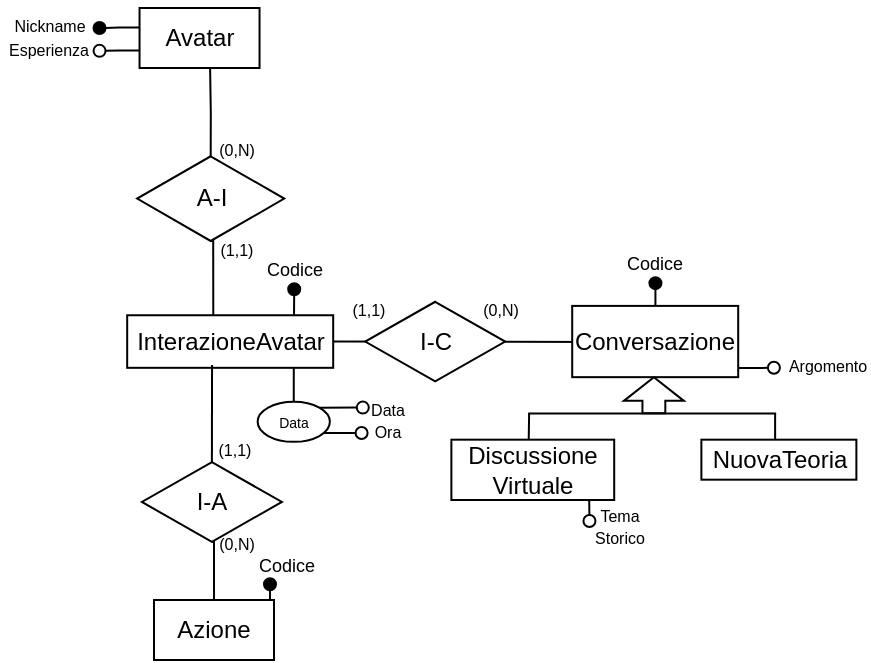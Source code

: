 <mxfile version="24.2.5" type="device">
  <diagram name="Pagina-1" id="Pmhb-Fc5OliE28mncN0t">
    <mxGraphModel dx="1445" dy="365" grid="1" gridSize="10" guides="1" tooltips="1" connect="1" arrows="1" fold="1" page="1" pageScale="1" pageWidth="827" pageHeight="1169" math="0" shadow="0">
      <root>
        <mxCell id="0" />
        <mxCell id="1" parent="0" />
        <mxCell id="BWZB3NNpC9M_mQLOT0TE-2" value="&lt;font style=&quot;font-size: 8px;&quot;&gt;Esperienza&lt;/font&gt;" style="text;html=1;align=center;verticalAlign=middle;whiteSpace=wrap;rounded=1;strokeColor=none;" vertex="1" parent="1">
          <mxGeometry x="-587.73" y="842.06" width="49" height="23" as="geometry" />
        </mxCell>
        <mxCell id="BWZB3NNpC9M_mQLOT0TE-3" style="edgeStyle=orthogonalEdgeStyle;rounded=0;orthogonalLoop=1;jettySize=auto;html=1;exitX=0;exitY=0.25;exitDx=0;exitDy=0;endArrow=oval;endFill=1;" edge="1" parent="1">
          <mxGeometry relative="1" as="geometry">
            <mxPoint x="-538.23" y="844" as="targetPoint" />
            <mxPoint x="-518.23" y="843.77" as="sourcePoint" />
            <Array as="points">
              <mxPoint x="-528.23" y="844" />
            </Array>
          </mxGeometry>
        </mxCell>
        <mxCell id="BWZB3NNpC9M_mQLOT0TE-4" value="&lt;font style=&quot;font-size: 8px;&quot;&gt;Nickname&lt;/font&gt;" style="text;html=1;align=center;verticalAlign=middle;whiteSpace=wrap;rounded=1;strokeColor=none;" vertex="1" parent="1">
          <mxGeometry x="-578.23" y="830" width="30" height="23.5" as="geometry" />
        </mxCell>
        <mxCell id="BWZB3NNpC9M_mQLOT0TE-5" value="&lt;font style=&quot;font-size: 8px;&quot;&gt;Argomento&lt;/font&gt;" style="text;html=1;align=center;verticalAlign=middle;whiteSpace=wrap;rounded=1;strokeColor=none;" vertex="1" parent="1">
          <mxGeometry x="-193.9" y="1002" width="40" height="19" as="geometry" />
        </mxCell>
        <mxCell id="BWZB3NNpC9M_mQLOT0TE-6" style="edgeStyle=orthogonalEdgeStyle;rounded=0;orthogonalLoop=1;jettySize=auto;html=1;exitX=0.5;exitY=1;exitDx=0;exitDy=0;" edge="1" parent="1">
          <mxGeometry relative="1" as="geometry">
            <mxPoint x="-560.0" y="976.9" as="sourcePoint" />
            <mxPoint x="-560.0" y="976.9" as="targetPoint" />
          </mxGeometry>
        </mxCell>
        <mxCell id="BWZB3NNpC9M_mQLOT0TE-7" style="edgeStyle=orthogonalEdgeStyle;rounded=0;orthogonalLoop=1;jettySize=auto;html=1;exitX=0.5;exitY=1;exitDx=0;exitDy=0;" edge="1" parent="1">
          <mxGeometry relative="1" as="geometry">
            <mxPoint x="-354.4" y="970.09" as="sourcePoint" />
            <mxPoint x="-354.4" y="970.09" as="targetPoint" />
          </mxGeometry>
        </mxCell>
        <mxCell id="BWZB3NNpC9M_mQLOT0TE-8" style="edgeStyle=orthogonalEdgeStyle;rounded=0;orthogonalLoop=1;jettySize=auto;html=1;exitX=0.5;exitY=1;exitDx=0;exitDy=0;" edge="1" parent="1">
          <mxGeometry relative="1" as="geometry">
            <mxPoint x="-336.4" y="969.18" as="sourcePoint" />
            <mxPoint x="-336.4" y="969.18" as="targetPoint" />
          </mxGeometry>
        </mxCell>
        <mxCell id="BWZB3NNpC9M_mQLOT0TE-9" value="&lt;font style=&quot;font-size: 8px;&quot;&gt;(0,N)&lt;/font&gt;" style="text;html=1;align=center;verticalAlign=middle;whiteSpace=wrap;rounded=1;strokeColor=none;glass=0;" vertex="1" parent="1">
          <mxGeometry x="-349.13" y="980.88" width="22.5" height="6.75" as="geometry" />
        </mxCell>
        <mxCell id="BWZB3NNpC9M_mQLOT0TE-10" value="A-I" style="shape=rhombus;perimeter=rhombusPerimeter;whiteSpace=wrap;html=1;align=center;" vertex="1" parent="1">
          <mxGeometry x="-519.43" y="908.13" width="73.56" height="42.36" as="geometry" />
        </mxCell>
        <mxCell id="BWZB3NNpC9M_mQLOT0TE-11" value="" style="endArrow=none;html=1;rounded=0;entryX=1;entryY=0.5;entryDx=0;entryDy=0;" edge="1" parent="1" target="BWZB3NNpC9M_mQLOT0TE-40">
          <mxGeometry width="50" height="50" relative="1" as="geometry">
            <mxPoint x="-290.9" y="1001" as="sourcePoint" />
            <mxPoint x="-544.02" y="999.93" as="targetPoint" />
          </mxGeometry>
        </mxCell>
        <mxCell id="BWZB3NNpC9M_mQLOT0TE-12" value="I-C" style="shape=rhombus;perimeter=rhombusPerimeter;whiteSpace=wrap;html=1;align=center;" vertex="1" parent="1">
          <mxGeometry x="-405.4" y="980.88" width="70" height="39.81" as="geometry" />
        </mxCell>
        <mxCell id="BWZB3NNpC9M_mQLOT0TE-13" value="&lt;span style=&quot;font-size: 8px;&quot;&gt;(1,1)&lt;/span&gt;" style="text;html=1;align=center;verticalAlign=middle;whiteSpace=wrap;rounded=1;strokeColor=none;glass=0;" vertex="1" parent="1">
          <mxGeometry x="-480.73" y="950.49" width="22.5" height="6.75" as="geometry" />
        </mxCell>
        <mxCell id="BWZB3NNpC9M_mQLOT0TE-14" value="&lt;span style=&quot;font-size: 8px;&quot;&gt;(1,1)&lt;/span&gt;" style="text;html=1;align=center;verticalAlign=middle;whiteSpace=wrap;rounded=1;strokeColor=none;glass=0;" vertex="1" parent="1">
          <mxGeometry x="-414.86" y="980.91" width="22.5" height="6.75" as="geometry" />
        </mxCell>
        <mxCell id="BWZB3NNpC9M_mQLOT0TE-15" style="edgeStyle=orthogonalEdgeStyle;rounded=0;orthogonalLoop=1;jettySize=auto;html=1;exitX=0.5;exitY=0;exitDx=0;exitDy=0;entryX=0.842;entryY=1.009;entryDx=0;entryDy=0;entryPerimeter=0;endArrow=oval;endFill=1;" edge="1" parent="1" source="BWZB3NNpC9M_mQLOT0TE-39">
          <mxGeometry relative="1" as="geometry">
            <mxPoint x="-443.9" y="987.62" as="sourcePoint" />
            <mxPoint x="-440.9" y="974.62" as="targetPoint" />
          </mxGeometry>
        </mxCell>
        <mxCell id="BWZB3NNpC9M_mQLOT0TE-16" value="&lt;font style=&quot;font-size: 8px;&quot;&gt;(0,N)&lt;/font&gt;" style="text;html=1;align=center;verticalAlign=middle;whiteSpace=wrap;rounded=1;strokeColor=none;glass=0;" vertex="1" parent="1">
          <mxGeometry x="-480.73" y="899.34" width="22.5" height="8.79" as="geometry" />
        </mxCell>
        <mxCell id="BWZB3NNpC9M_mQLOT0TE-70" style="edgeStyle=orthogonalEdgeStyle;rounded=0;orthogonalLoop=1;jettySize=auto;html=1;exitX=0.5;exitY=1;exitDx=0;exitDy=0;entryX=0.5;entryY=0;entryDx=0;entryDy=0;endArrow=none;endFill=0;" edge="1" parent="1" source="BWZB3NNpC9M_mQLOT0TE-21" target="BWZB3NNpC9M_mQLOT0TE-51">
          <mxGeometry relative="1" as="geometry" />
        </mxCell>
        <mxCell id="BWZB3NNpC9M_mQLOT0TE-21" value="I-A" style="shape=rhombus;perimeter=rhombusPerimeter;whiteSpace=wrap;html=1;align=center;" vertex="1" parent="1">
          <mxGeometry x="-517.05" y="1061.09" width="70" height="39.81" as="geometry" />
        </mxCell>
        <mxCell id="BWZB3NNpC9M_mQLOT0TE-22" value="&lt;span style=&quot;font-size: 8px;&quot;&gt;(1,1)&lt;/span&gt;" style="text;html=1;align=center;verticalAlign=middle;whiteSpace=wrap;rounded=1;strokeColor=none;glass=0;" vertex="1" parent="1">
          <mxGeometry x="-482.26" y="1050.93" width="22.5" height="6.75" as="geometry" />
        </mxCell>
        <mxCell id="BWZB3NNpC9M_mQLOT0TE-23" value="&lt;font style=&quot;font-size: 8px;&quot;&gt;(0,N)&lt;/font&gt;" style="text;html=1;align=center;verticalAlign=middle;whiteSpace=wrap;rounded=1;strokeColor=none;glass=0;" vertex="1" parent="1">
          <mxGeometry x="-480.73" y="1096.53" width="22.5" height="8.79" as="geometry" />
        </mxCell>
        <mxCell id="BWZB3NNpC9M_mQLOT0TE-26" style="edgeStyle=orthogonalEdgeStyle;rounded=0;orthogonalLoop=1;jettySize=auto;html=1;exitX=0;exitY=0.25;exitDx=0;exitDy=0;endArrow=oval;endFill=0;" edge="1" parent="1">
          <mxGeometry relative="1" as="geometry">
            <mxPoint x="-538.23" y="855.42" as="targetPoint" />
            <mxPoint x="-518.23" y="855.19" as="sourcePoint" />
            <Array as="points">
              <mxPoint x="-528.23" y="855.42" />
            </Array>
          </mxGeometry>
        </mxCell>
        <mxCell id="BWZB3NNpC9M_mQLOT0TE-31" value="Avatar" style="whiteSpace=wrap;html=1;align=center;" vertex="1" parent="1">
          <mxGeometry x="-518.23" y="834" width="60" height="30" as="geometry" />
        </mxCell>
        <mxCell id="BWZB3NNpC9M_mQLOT0TE-34" value="&lt;font style=&quot;font-size: 9px;&quot;&gt;Codice&lt;/font&gt;" style="text;html=1;align=center;verticalAlign=middle;whiteSpace=wrap;rounded=0;" vertex="1" parent="1">
          <mxGeometry x="-462.23" y="953.95" width="42.67" height="20.03" as="geometry" />
        </mxCell>
        <mxCell id="BWZB3NNpC9M_mQLOT0TE-35" value="&lt;font style=&quot;font-size: 8px;&quot;&gt;Ora&lt;/font&gt;" style="text;html=1;align=center;verticalAlign=middle;whiteSpace=wrap;rounded=1;strokeColor=none;glass=0;" vertex="1" parent="1">
          <mxGeometry x="-409.18" y="1039.43" width="30" height="11.5" as="geometry" />
        </mxCell>
        <mxCell id="BWZB3NNpC9M_mQLOT0TE-36" style="edgeStyle=orthogonalEdgeStyle;rounded=0;orthogonalLoop=1;jettySize=auto;html=1;exitX=1;exitY=1;exitDx=0;exitDy=0;endArrow=oval;endFill=0;" edge="1" parent="1">
          <mxGeometry relative="1" as="geometry">
            <mxPoint x="-428.354" y="1046.503" as="sourcePoint" />
            <mxPoint x="-407.18" y="1046.36" as="targetPoint" />
          </mxGeometry>
        </mxCell>
        <mxCell id="BWZB3NNpC9M_mQLOT0TE-37" value="&lt;font style=&quot;font-size: 8px;&quot;&gt;Data&lt;/font&gt;" style="text;html=1;align=center;verticalAlign=middle;whiteSpace=wrap;rounded=1;strokeColor=none;glass=0;" vertex="1" parent="1">
          <mxGeometry x="-409.18" y="1030.56" width="30" height="6.5" as="geometry" />
        </mxCell>
        <mxCell id="BWZB3NNpC9M_mQLOT0TE-38" style="edgeStyle=orthogonalEdgeStyle;rounded=0;orthogonalLoop=1;jettySize=auto;html=1;exitX=1;exitY=0;exitDx=0;exitDy=0;entryX=0.086;entryY=0.404;entryDx=0;entryDy=0;entryPerimeter=0;endArrow=oval;endFill=0;" edge="1" parent="1" source="BWZB3NNpC9M_mQLOT0TE-39" target="BWZB3NNpC9M_mQLOT0TE-37">
          <mxGeometry relative="1" as="geometry" />
        </mxCell>
        <mxCell id="BWZB3NNpC9M_mQLOT0TE-39" value="&lt;p style=&quot;line-height: 110%;&quot;&gt;&lt;font style=&quot;font-size: 7px;&quot;&gt;Data&lt;/font&gt;&lt;/p&gt;" style="ellipse;whiteSpace=wrap;html=1;" vertex="1" parent="1">
          <mxGeometry x="-459.18" y="1030.93" width="36.12" height="20" as="geometry" />
        </mxCell>
        <mxCell id="BWZB3NNpC9M_mQLOT0TE-40" value="InterazioneAvatar" style="whiteSpace=wrap;html=1;align=center;" vertex="1" parent="1">
          <mxGeometry x="-524.41" y="987.63" width="103" height="26.28" as="geometry" />
        </mxCell>
        <mxCell id="BWZB3NNpC9M_mQLOT0TE-41" value="&lt;font style=&quot;font-size: 9px;&quot;&gt;Codice&lt;/font&gt;" style="text;html=1;align=center;verticalAlign=middle;whiteSpace=wrap;rounded=0;" vertex="1" parent="1">
          <mxGeometry x="-282.4" y="951.67" width="42.67" height="17.9" as="geometry" />
        </mxCell>
        <mxCell id="BWZB3NNpC9M_mQLOT0TE-42" style="edgeStyle=orthogonalEdgeStyle;rounded=0;orthogonalLoop=1;jettySize=auto;html=1;exitX=0.75;exitY=0;exitDx=0;exitDy=0;endArrow=oval;endFill=1;" edge="1" parent="1">
          <mxGeometry relative="1" as="geometry">
            <mxPoint x="-258.28" y="987.58" as="sourcePoint" />
            <mxPoint x="-260.28" y="971.58" as="targetPoint" />
          </mxGeometry>
        </mxCell>
        <mxCell id="BWZB3NNpC9M_mQLOT0TE-43" value="&lt;font style=&quot;font-size: 8px;&quot;&gt;Tema&lt;/font&gt;&lt;div style=&quot;line-height: 50%;&quot;&gt;&lt;font style=&quot;font-size: 8px;&quot;&gt;Storico&lt;/font&gt;&lt;/div&gt;" style="text;html=1;align=center;verticalAlign=middle;whiteSpace=wrap;rounded=1;strokeColor=none;" vertex="1" parent="1">
          <mxGeometry x="-297.67" y="1081.35" width="40" height="20" as="geometry" />
        </mxCell>
        <mxCell id="BWZB3NNpC9M_mQLOT0TE-49" value="&lt;font style=&quot;font-size: 9px;&quot;&gt;Codice&lt;/font&gt;" style="text;html=1;align=center;verticalAlign=middle;whiteSpace=wrap;rounded=0;" vertex="1" parent="1">
          <mxGeometry x="-465.9" y="1102.11" width="42.67" height="20.03" as="geometry" />
        </mxCell>
        <mxCell id="BWZB3NNpC9M_mQLOT0TE-50" style="edgeStyle=orthogonalEdgeStyle;rounded=0;orthogonalLoop=1;jettySize=auto;html=1;exitX=0.75;exitY=0;exitDx=0;exitDy=0;endArrow=oval;endFill=1;" edge="1" parent="1">
          <mxGeometry relative="1" as="geometry">
            <mxPoint x="-451.0" y="1138.14" as="sourcePoint" />
            <mxPoint x="-453.0" y="1122.14" as="targetPoint" />
          </mxGeometry>
        </mxCell>
        <mxCell id="BWZB3NNpC9M_mQLOT0TE-51" value="Azione" style="whiteSpace=wrap;html=1;align=center;" vertex="1" parent="1">
          <mxGeometry x="-511.0" y="1130.0" width="60" height="30" as="geometry" />
        </mxCell>
        <mxCell id="BWZB3NNpC9M_mQLOT0TE-55" style="edgeStyle=orthogonalEdgeStyle;rounded=0;orthogonalLoop=1;jettySize=auto;html=1;exitX=1.002;exitY=0.482;exitDx=0;exitDy=0;endArrow=oval;endFill=0;entryX=-0.112;entryY=0.718;entryDx=0;entryDy=0;entryPerimeter=0;exitPerimeter=0;" edge="1" parent="1">
          <mxGeometry relative="1" as="geometry">
            <mxPoint x="-224.29" y="1014.034" as="sourcePoint" />
            <mxPoint x="-201.05" y="1013.91" as="targetPoint" />
            <Array as="points">
              <mxPoint x="-211.04" y="1013.91" />
            </Array>
          </mxGeometry>
        </mxCell>
        <mxCell id="BWZB3NNpC9M_mQLOT0TE-56" value="Conversazione" style="whiteSpace=wrap;html=1;align=center;" vertex="1" parent="1">
          <mxGeometry x="-301.9" y="982.95" width="83" height="35.63" as="geometry" />
        </mxCell>
        <mxCell id="BWZB3NNpC9M_mQLOT0TE-57" style="edgeStyle=orthogonalEdgeStyle;rounded=0;orthogonalLoop=1;jettySize=auto;html=1;exitX=1;exitY=0.5;exitDx=0;exitDy=0;entryX=0.25;entryY=1;entryDx=0;entryDy=0;endArrow=oval;endFill=0;" edge="1" parent="1">
          <mxGeometry relative="1" as="geometry">
            <mxPoint x="-219.18" y="1060.835" as="sourcePoint" />
            <mxPoint x="-183.18" y="1053.21" as="targetPoint" />
          </mxGeometry>
        </mxCell>
        <mxCell id="BWZB3NNpC9M_mQLOT0TE-58" value="" style="shape=singleArrow;direction=north;whiteSpace=wrap;html=1;arrowWidth=0.381;arrowSize=0.658;" vertex="1" parent="1">
          <mxGeometry x="-276.06" y="1018.58" width="30" height="18" as="geometry" />
        </mxCell>
        <mxCell id="BWZB3NNpC9M_mQLOT0TE-59" value="Discussione Virtuale" style="whiteSpace=wrap;html=1;align=center;" vertex="1" parent="1">
          <mxGeometry x="-362.31" y="1049.84" width="81.41" height="30.16" as="geometry" />
        </mxCell>
        <mxCell id="BWZB3NNpC9M_mQLOT0TE-60" value="NuovaTeoria" style="whiteSpace=wrap;html=1;align=center;" vertex="1" parent="1">
          <mxGeometry x="-237.31" y="1049.84" width="77.5" height="20" as="geometry" />
        </mxCell>
        <mxCell id="BWZB3NNpC9M_mQLOT0TE-61" value="" style="endArrow=none;html=1;rounded=0;exitX=0.475;exitY=0.003;exitDx=0;exitDy=0;exitPerimeter=0;" edge="1" parent="1" source="BWZB3NNpC9M_mQLOT0TE-59">
          <mxGeometry width="50" height="50" relative="1" as="geometry">
            <mxPoint x="-380.44" y="1041.71" as="sourcePoint" />
            <mxPoint x="-323.44" y="1036.71" as="targetPoint" />
          </mxGeometry>
        </mxCell>
        <mxCell id="BWZB3NNpC9M_mQLOT0TE-62" value="" style="endArrow=none;html=1;rounded=0;" edge="1" parent="1">
          <mxGeometry width="50" height="50" relative="1" as="geometry">
            <mxPoint x="-323.94" y="1036.71" as="sourcePoint" />
            <mxPoint x="-199.94" y="1036.71" as="targetPoint" />
          </mxGeometry>
        </mxCell>
        <mxCell id="BWZB3NNpC9M_mQLOT0TE-63" value="" style="endArrow=none;html=1;rounded=0;entryX=0.476;entryY=-0.004;entryDx=0;entryDy=0;entryPerimeter=0;" edge="1" parent="1" target="BWZB3NNpC9M_mQLOT0TE-60">
          <mxGeometry width="50" height="50" relative="1" as="geometry">
            <mxPoint x="-200.44" y="1036.71" as="sourcePoint" />
            <mxPoint x="-120.44" y="991.71" as="targetPoint" />
          </mxGeometry>
        </mxCell>
        <mxCell id="BWZB3NNpC9M_mQLOT0TE-64" style="edgeStyle=orthogonalEdgeStyle;rounded=0;orthogonalLoop=1;jettySize=auto;html=1;exitX=0.75;exitY=1;exitDx=0;exitDy=0;entryX=0.578;entryY=0.124;entryDx=0;entryDy=0;entryPerimeter=0;endArrow=oval;endFill=0;" edge="1" parent="1">
          <mxGeometry relative="1" as="geometry">
            <mxPoint x="-293.39" y="1080" as="sourcePoint" />
            <mxPoint x="-293.27" y="1090.469" as="targetPoint" />
          </mxGeometry>
        </mxCell>
        <mxCell id="BWZB3NNpC9M_mQLOT0TE-66" style="edgeStyle=orthogonalEdgeStyle;rounded=0;orthogonalLoop=1;jettySize=auto;html=1;exitX=0.5;exitY=0;exitDx=0;exitDy=0;entryX=0.588;entryY=0.995;entryDx=0;entryDy=0;entryPerimeter=0;endArrow=none;endFill=0;" edge="1" parent="1" source="BWZB3NNpC9M_mQLOT0TE-10" target="BWZB3NNpC9M_mQLOT0TE-31">
          <mxGeometry relative="1" as="geometry" />
        </mxCell>
        <mxCell id="BWZB3NNpC9M_mQLOT0TE-68" style="edgeStyle=orthogonalEdgeStyle;rounded=0;orthogonalLoop=1;jettySize=auto;html=1;exitX=0.5;exitY=1;exitDx=0;exitDy=0;entryX=0.418;entryY=0.005;entryDx=0;entryDy=0;entryPerimeter=0;endArrow=none;endFill=0;" edge="1" parent="1" source="BWZB3NNpC9M_mQLOT0TE-10" target="BWZB3NNpC9M_mQLOT0TE-40">
          <mxGeometry relative="1" as="geometry" />
        </mxCell>
        <mxCell id="BWZB3NNpC9M_mQLOT0TE-69" style="edgeStyle=orthogonalEdgeStyle;rounded=0;orthogonalLoop=1;jettySize=auto;html=1;exitX=0.5;exitY=0;exitDx=0;exitDy=0;entryX=0.412;entryY=0.948;entryDx=0;entryDy=0;entryPerimeter=0;endArrow=none;endFill=0;" edge="1" parent="1" source="BWZB3NNpC9M_mQLOT0TE-21" target="BWZB3NNpC9M_mQLOT0TE-40">
          <mxGeometry relative="1" as="geometry" />
        </mxCell>
      </root>
    </mxGraphModel>
  </diagram>
</mxfile>
